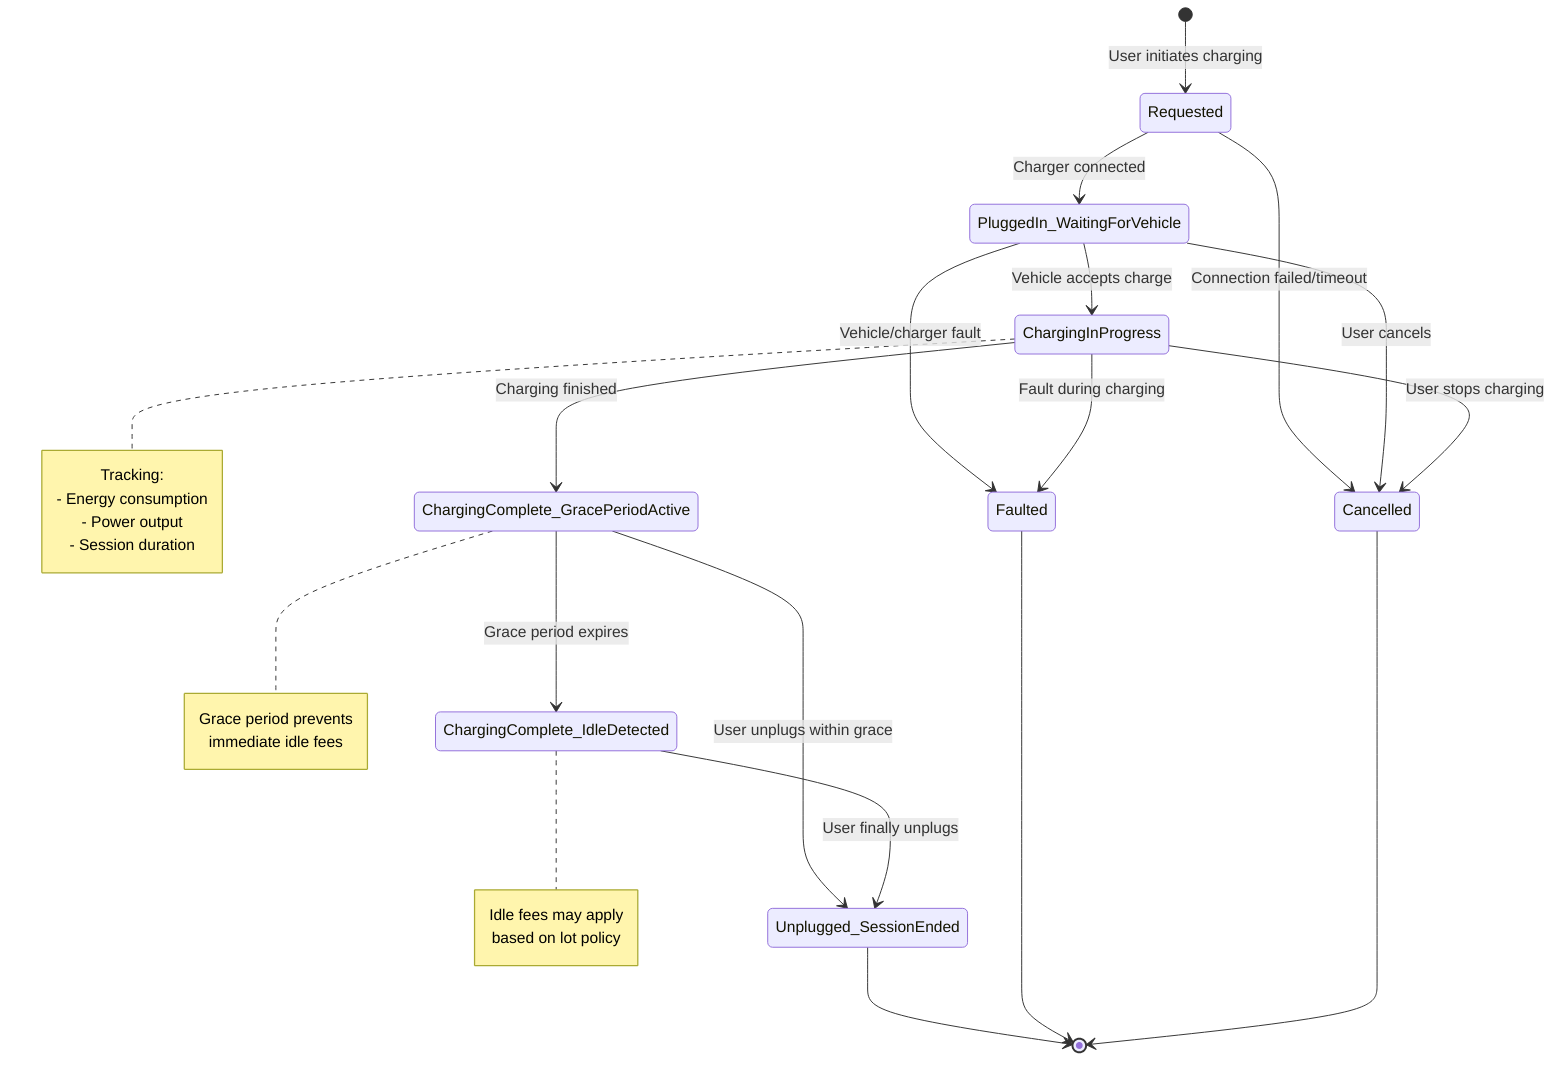 stateDiagram-v2
    [*] --> Requested : User initiates charging
    
    Requested --> PluggedIn_WaitingForVehicle : Charger connected
    Requested --> Cancelled : Connection failed/timeout
    
    PluggedIn_WaitingForVehicle --> ChargingInProgress : Vehicle accepts charge
    PluggedIn_WaitingForVehicle --> Faulted : Vehicle/charger fault
    PluggedIn_WaitingForVehicle --> Cancelled : User cancels
    
    ChargingInProgress --> ChargingComplete_GracePeriodActive : Charging finished
    ChargingInProgress --> Faulted : Fault during charging
    ChargingInProgress --> Cancelled : User stops charging
    
    ChargingComplete_GracePeriodActive --> ChargingComplete_IdleDetected : Grace period expires
    ChargingComplete_GracePeriodActive --> Unplugged_SessionEnded : User unplugs within grace
    
    ChargingComplete_IdleDetected --> Unplugged_SessionEnded : User finally unplugs
    
    Unplugged_SessionEnded --> [*]
    Faulted --> [*]
    Cancelled --> [*]
    
    note right of ChargingInProgress
        Tracking:
        - Energy consumption
        - Power output
        - Session duration
    end note
    
    note right of ChargingComplete_GracePeriodActive
        Grace period prevents
        immediate idle fees
    end note
    
    note right of ChargingComplete_IdleDetected
        Idle fees may apply
        based on lot policy
    end note